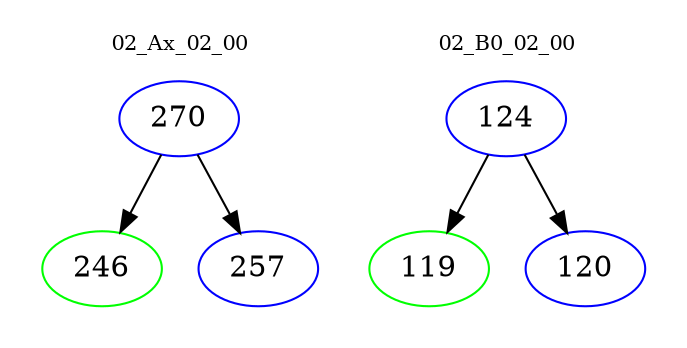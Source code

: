 digraph{
subgraph cluster_0 {
color = white
label = "02_Ax_02_00";
fontsize=10;
T0_270 [label="270", color="blue"]
T0_270 -> T0_246 [color="black"]
T0_246 [label="246", color="green"]
T0_270 -> T0_257 [color="black"]
T0_257 [label="257", color="blue"]
}
subgraph cluster_1 {
color = white
label = "02_B0_02_00";
fontsize=10;
T1_124 [label="124", color="blue"]
T1_124 -> T1_119 [color="black"]
T1_119 [label="119", color="green"]
T1_124 -> T1_120 [color="black"]
T1_120 [label="120", color="blue"]
}
}
